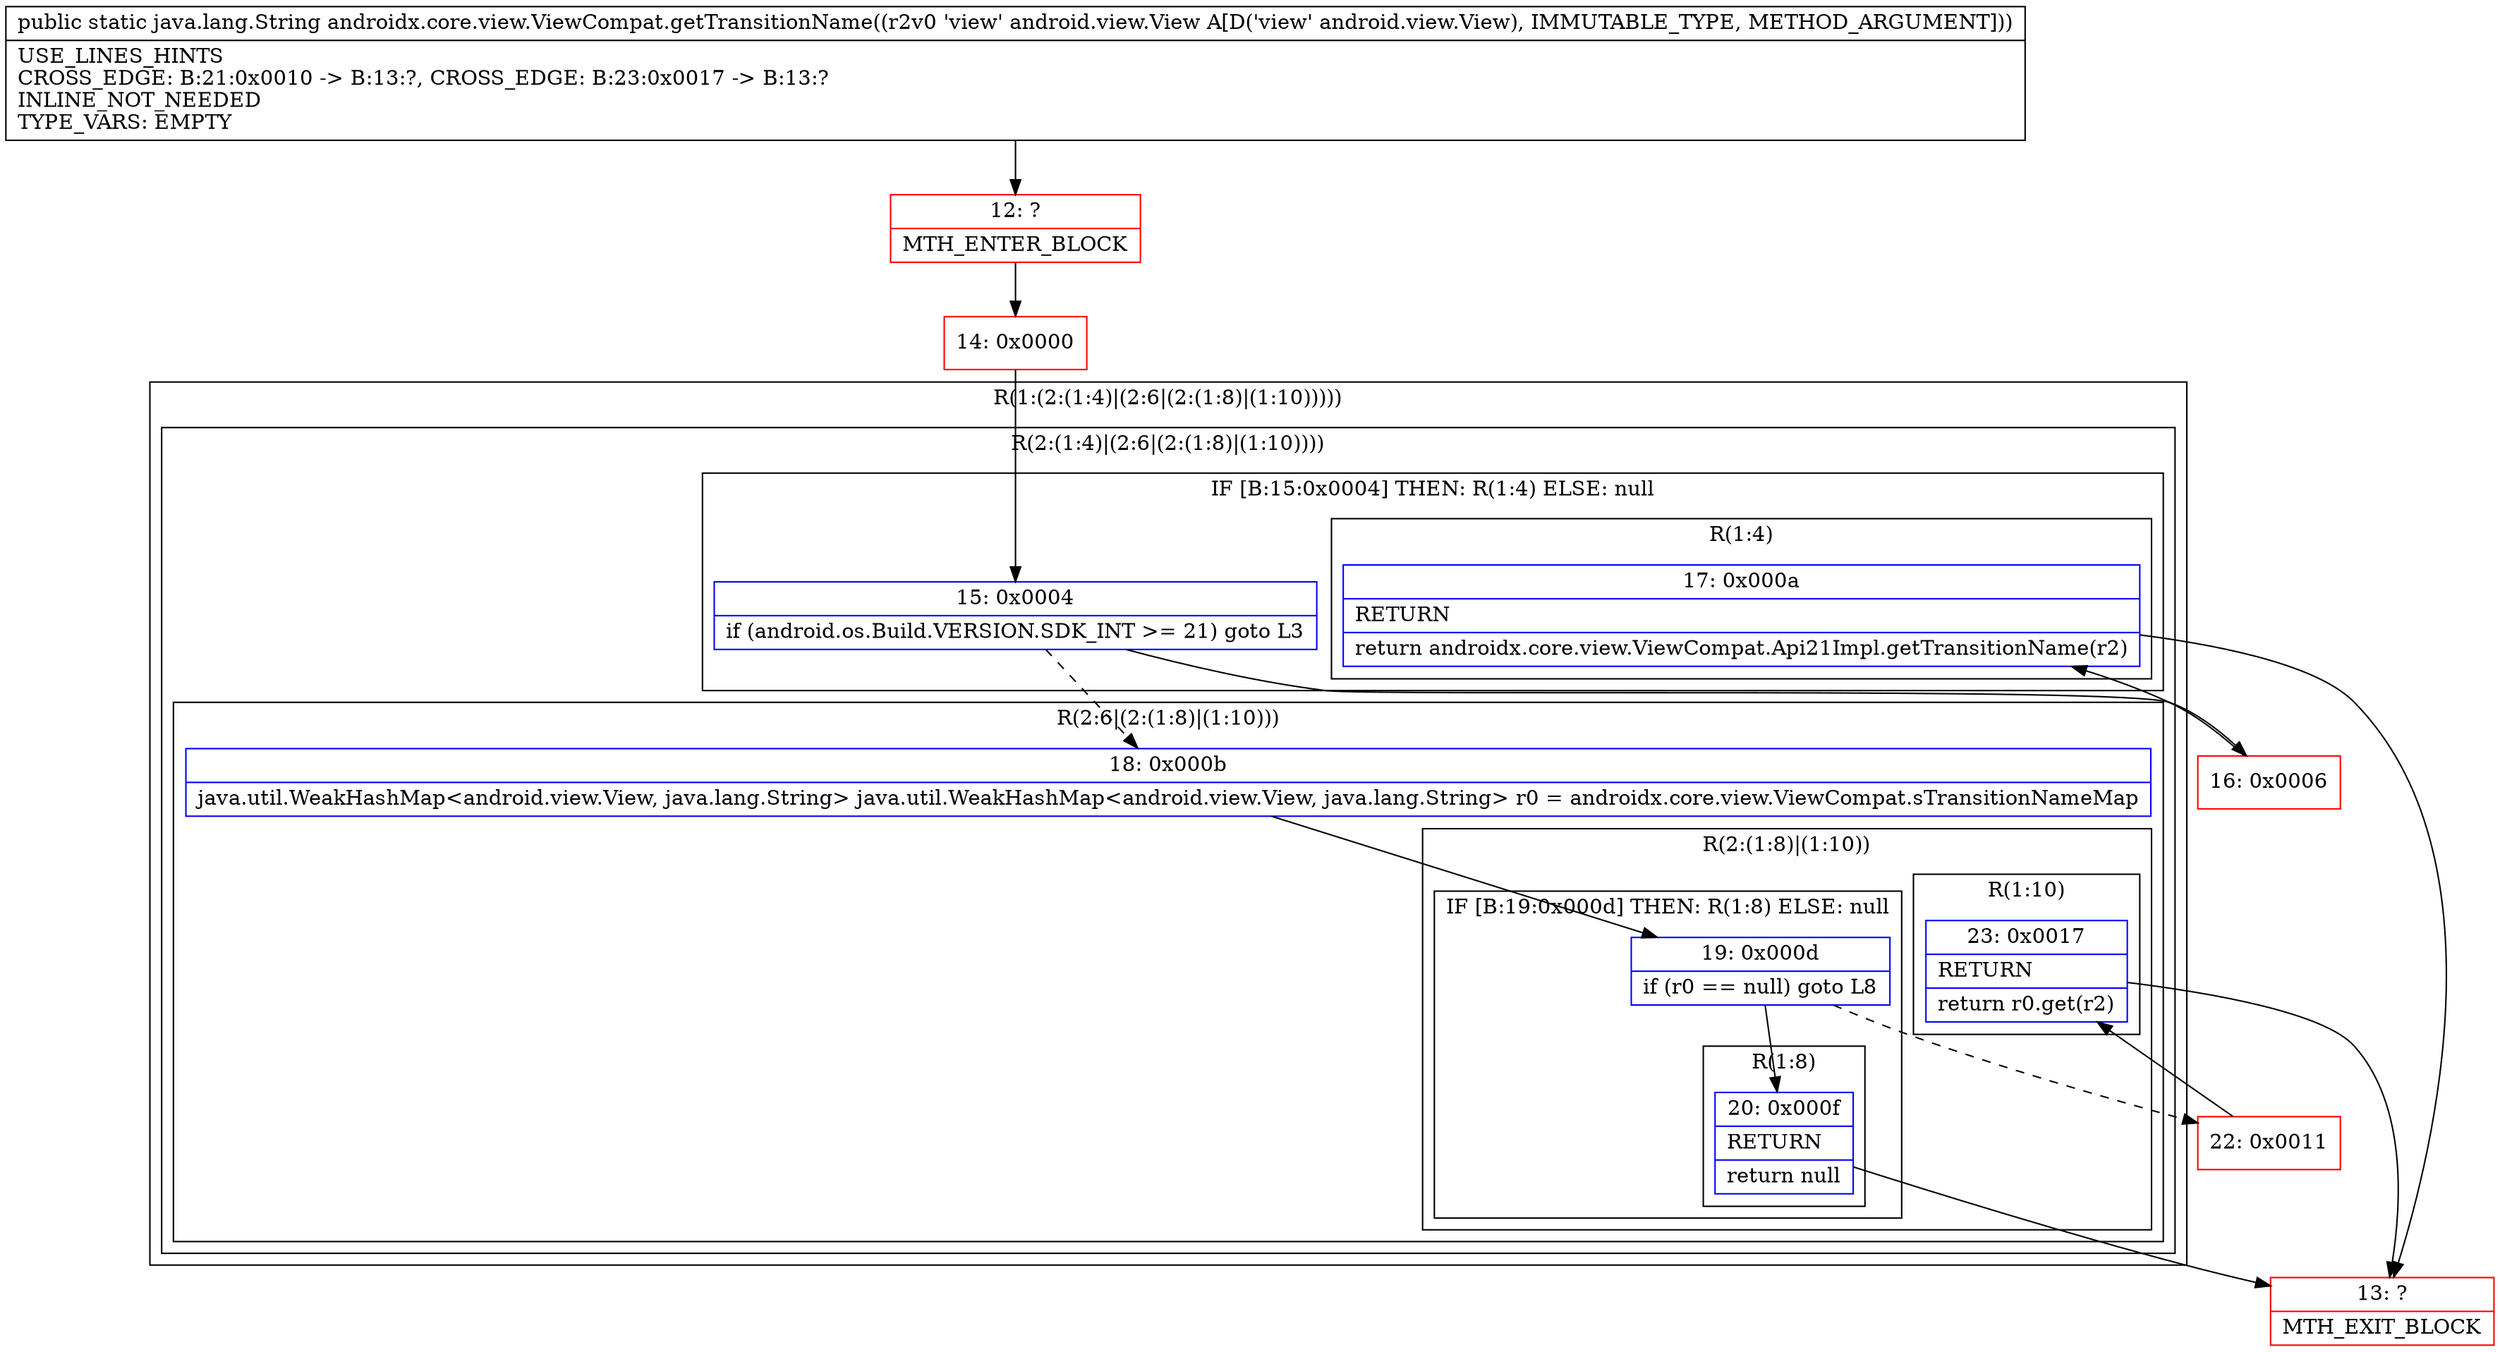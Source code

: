 digraph "CFG forandroidx.core.view.ViewCompat.getTransitionName(Landroid\/view\/View;)Ljava\/lang\/String;" {
subgraph cluster_Region_328428346 {
label = "R(1:(2:(1:4)|(2:6|(2:(1:8)|(1:10)))))";
node [shape=record,color=blue];
subgraph cluster_Region_1023793989 {
label = "R(2:(1:4)|(2:6|(2:(1:8)|(1:10))))";
node [shape=record,color=blue];
subgraph cluster_IfRegion_1006418157 {
label = "IF [B:15:0x0004] THEN: R(1:4) ELSE: null";
node [shape=record,color=blue];
Node_15 [shape=record,label="{15\:\ 0x0004|if (android.os.Build.VERSION.SDK_INT \>= 21) goto L3\l}"];
subgraph cluster_Region_1467638206 {
label = "R(1:4)";
node [shape=record,color=blue];
Node_17 [shape=record,label="{17\:\ 0x000a|RETURN\l|return androidx.core.view.ViewCompat.Api21Impl.getTransitionName(r2)\l}"];
}
}
subgraph cluster_Region_1085021267 {
label = "R(2:6|(2:(1:8)|(1:10)))";
node [shape=record,color=blue];
Node_18 [shape=record,label="{18\:\ 0x000b|java.util.WeakHashMap\<android.view.View, java.lang.String\> java.util.WeakHashMap\<android.view.View, java.lang.String\> r0 = androidx.core.view.ViewCompat.sTransitionNameMap\l}"];
subgraph cluster_Region_1605901008 {
label = "R(2:(1:8)|(1:10))";
node [shape=record,color=blue];
subgraph cluster_IfRegion_1867384415 {
label = "IF [B:19:0x000d] THEN: R(1:8) ELSE: null";
node [shape=record,color=blue];
Node_19 [shape=record,label="{19\:\ 0x000d|if (r0 == null) goto L8\l}"];
subgraph cluster_Region_1282686353 {
label = "R(1:8)";
node [shape=record,color=blue];
Node_20 [shape=record,label="{20\:\ 0x000f|RETURN\l|return null\l}"];
}
}
subgraph cluster_Region_190850792 {
label = "R(1:10)";
node [shape=record,color=blue];
Node_23 [shape=record,label="{23\:\ 0x0017|RETURN\l|return r0.get(r2)\l}"];
}
}
}
}
}
Node_12 [shape=record,color=red,label="{12\:\ ?|MTH_ENTER_BLOCK\l}"];
Node_14 [shape=record,color=red,label="{14\:\ 0x0000}"];
Node_16 [shape=record,color=red,label="{16\:\ 0x0006}"];
Node_13 [shape=record,color=red,label="{13\:\ ?|MTH_EXIT_BLOCK\l}"];
Node_22 [shape=record,color=red,label="{22\:\ 0x0011}"];
MethodNode[shape=record,label="{public static java.lang.String androidx.core.view.ViewCompat.getTransitionName((r2v0 'view' android.view.View A[D('view' android.view.View), IMMUTABLE_TYPE, METHOD_ARGUMENT]))  | USE_LINES_HINTS\lCROSS_EDGE: B:21:0x0010 \-\> B:13:?, CROSS_EDGE: B:23:0x0017 \-\> B:13:?\lINLINE_NOT_NEEDED\lTYPE_VARS: EMPTY\l}"];
MethodNode -> Node_12;Node_15 -> Node_16;
Node_15 -> Node_18[style=dashed];
Node_17 -> Node_13;
Node_18 -> Node_19;
Node_19 -> Node_20;
Node_19 -> Node_22[style=dashed];
Node_20 -> Node_13;
Node_23 -> Node_13;
Node_12 -> Node_14;
Node_14 -> Node_15;
Node_16 -> Node_17;
Node_22 -> Node_23;
}

